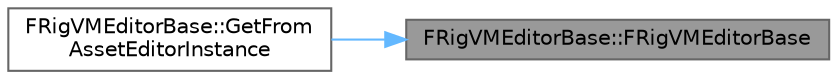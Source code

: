 digraph "FRigVMEditorBase::FRigVMEditorBase"
{
 // INTERACTIVE_SVG=YES
 // LATEX_PDF_SIZE
  bgcolor="transparent";
  edge [fontname=Helvetica,fontsize=10,labelfontname=Helvetica,labelfontsize=10];
  node [fontname=Helvetica,fontsize=10,shape=box,height=0.2,width=0.4];
  rankdir="RL";
  Node1 [id="Node000001",label="FRigVMEditorBase::FRigVMEditorBase",height=0.2,width=0.4,color="gray40", fillcolor="grey60", style="filled", fontcolor="black",tooltip=" "];
  Node1 -> Node2 [id="edge1_Node000001_Node000002",dir="back",color="steelblue1",style="solid",tooltip=" "];
  Node2 [id="Node000002",label="FRigVMEditorBase::GetFrom\lAssetEditorInstance",height=0.2,width=0.4,color="grey40", fillcolor="white", style="filled",URL="$d0/dbd/classFRigVMEditorBase.html#aef6adc649765bdb01fe225453a5bc485",tooltip=" "];
}
